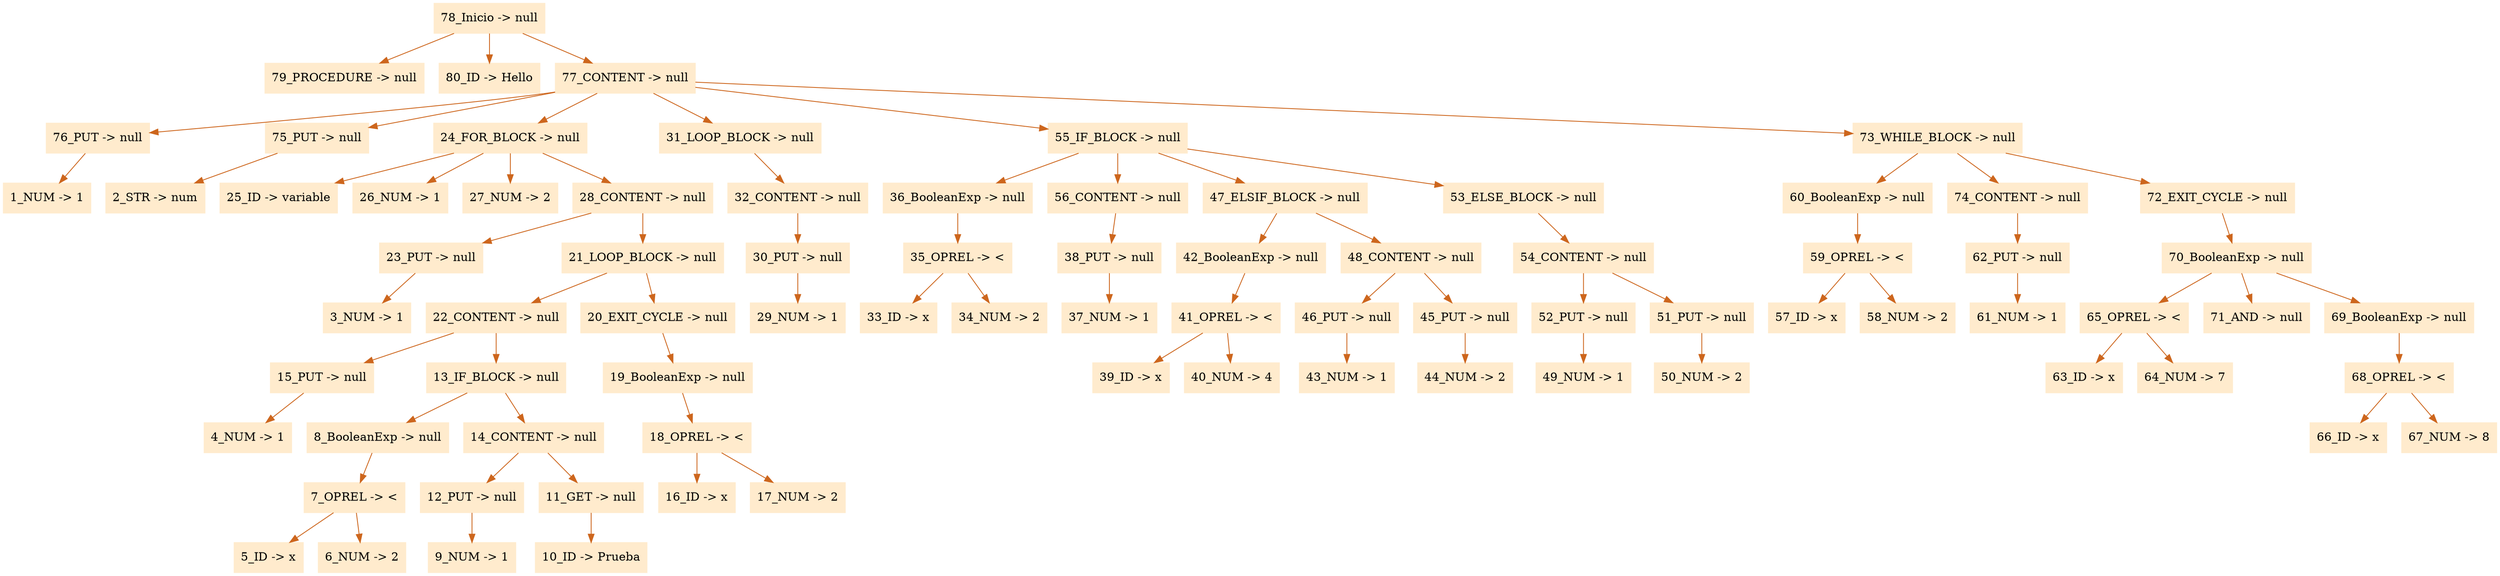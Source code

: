 digraph G {node[shape=box, style=filled, color=blanchedalmond]; edge[color=chocolate3];rankdir=UD 

"78_Inicio -> null"->"79_PROCEDURE -> null"
"78_Inicio -> null"->"80_ID -> Hello"
"78_Inicio -> null"->"77_CONTENT -> null"
"77_CONTENT -> null"->"76_PUT -> null"
"76_PUT -> null"->"1_NUM -> 1"
"77_CONTENT -> null"->"75_PUT -> null"
"75_PUT -> null"->"2_STR -> num"
"77_CONTENT -> null"->"24_FOR_BLOCK -> null"
"24_FOR_BLOCK -> null"->"25_ID -> variable"
"24_FOR_BLOCK -> null"->"26_NUM -> 1"
"24_FOR_BLOCK -> null"->"27_NUM -> 2"
"24_FOR_BLOCK -> null"->"28_CONTENT -> null"
"28_CONTENT -> null"->"23_PUT -> null"
"23_PUT -> null"->"3_NUM -> 1"
"28_CONTENT -> null"->"21_LOOP_BLOCK -> null"
"21_LOOP_BLOCK -> null"->"22_CONTENT -> null"
"22_CONTENT -> null"->"15_PUT -> null"
"15_PUT -> null"->"4_NUM -> 1"
"22_CONTENT -> null"->"13_IF_BLOCK -> null"
"13_IF_BLOCK -> null"->"8_BooleanExp -> null"
"8_BooleanExp -> null"->"7_OPREL -> <"
"7_OPREL -> <"->"5_ID -> x"
"7_OPREL -> <"->"6_NUM -> 2"
"13_IF_BLOCK -> null"->"14_CONTENT -> null"
"14_CONTENT -> null"->"12_PUT -> null"
"12_PUT -> null"->"9_NUM -> 1"
"14_CONTENT -> null"->"11_GET -> null"
"11_GET -> null"->"10_ID -> Prueba"
"21_LOOP_BLOCK -> null"->"20_EXIT_CYCLE -> null"
"20_EXIT_CYCLE -> null"->"19_BooleanExp -> null"
"19_BooleanExp -> null"->"18_OPREL -> <"
"18_OPREL -> <"->"16_ID -> x"
"18_OPREL -> <"->"17_NUM -> 2"
"77_CONTENT -> null"->"31_LOOP_BLOCK -> null"
"31_LOOP_BLOCK -> null"->"32_CONTENT -> null"
"32_CONTENT -> null"->"30_PUT -> null"
"30_PUT -> null"->"29_NUM -> 1"
"77_CONTENT -> null"->"55_IF_BLOCK -> null"
"55_IF_BLOCK -> null"->"36_BooleanExp -> null"
"36_BooleanExp -> null"->"35_OPREL -> <"
"35_OPREL -> <"->"33_ID -> x"
"35_OPREL -> <"->"34_NUM -> 2"
"55_IF_BLOCK -> null"->"56_CONTENT -> null"
"56_CONTENT -> null"->"38_PUT -> null"
"38_PUT -> null"->"37_NUM -> 1"
"55_IF_BLOCK -> null"->"47_ELSIF_BLOCK -> null"
"47_ELSIF_BLOCK -> null"->"42_BooleanExp -> null"
"42_BooleanExp -> null"->"41_OPREL -> <"
"41_OPREL -> <"->"39_ID -> x"
"41_OPREL -> <"->"40_NUM -> 4"
"47_ELSIF_BLOCK -> null"->"48_CONTENT -> null"
"48_CONTENT -> null"->"46_PUT -> null"
"46_PUT -> null"->"43_NUM -> 1"
"48_CONTENT -> null"->"45_PUT -> null"
"45_PUT -> null"->"44_NUM -> 2"
"55_IF_BLOCK -> null"->"53_ELSE_BLOCK -> null"
"53_ELSE_BLOCK -> null"->"54_CONTENT -> null"
"54_CONTENT -> null"->"52_PUT -> null"
"52_PUT -> null"->"49_NUM -> 1"
"54_CONTENT -> null"->"51_PUT -> null"
"51_PUT -> null"->"50_NUM -> 2"
"77_CONTENT -> null"->"73_WHILE_BLOCK -> null"
"73_WHILE_BLOCK -> null"->"60_BooleanExp -> null"
"60_BooleanExp -> null"->"59_OPREL -> <"
"59_OPREL -> <"->"57_ID -> x"
"59_OPREL -> <"->"58_NUM -> 2"
"73_WHILE_BLOCK -> null"->"74_CONTENT -> null"
"74_CONTENT -> null"->"62_PUT -> null"
"62_PUT -> null"->"61_NUM -> 1"
"73_WHILE_BLOCK -> null"->"72_EXIT_CYCLE -> null"
"72_EXIT_CYCLE -> null"->"70_BooleanExp -> null"
"70_BooleanExp -> null"->"65_OPREL -> <"
"65_OPREL -> <"->"63_ID -> x"
"65_OPREL -> <"->"64_NUM -> 7"
"70_BooleanExp -> null"->"71_AND -> null"
"70_BooleanExp -> null"->"69_BooleanExp -> null"
"69_BooleanExp -> null"->"68_OPREL -> <"
"68_OPREL -> <"->"66_ID -> x"
"68_OPREL -> <"->"67_NUM -> 8"


}
